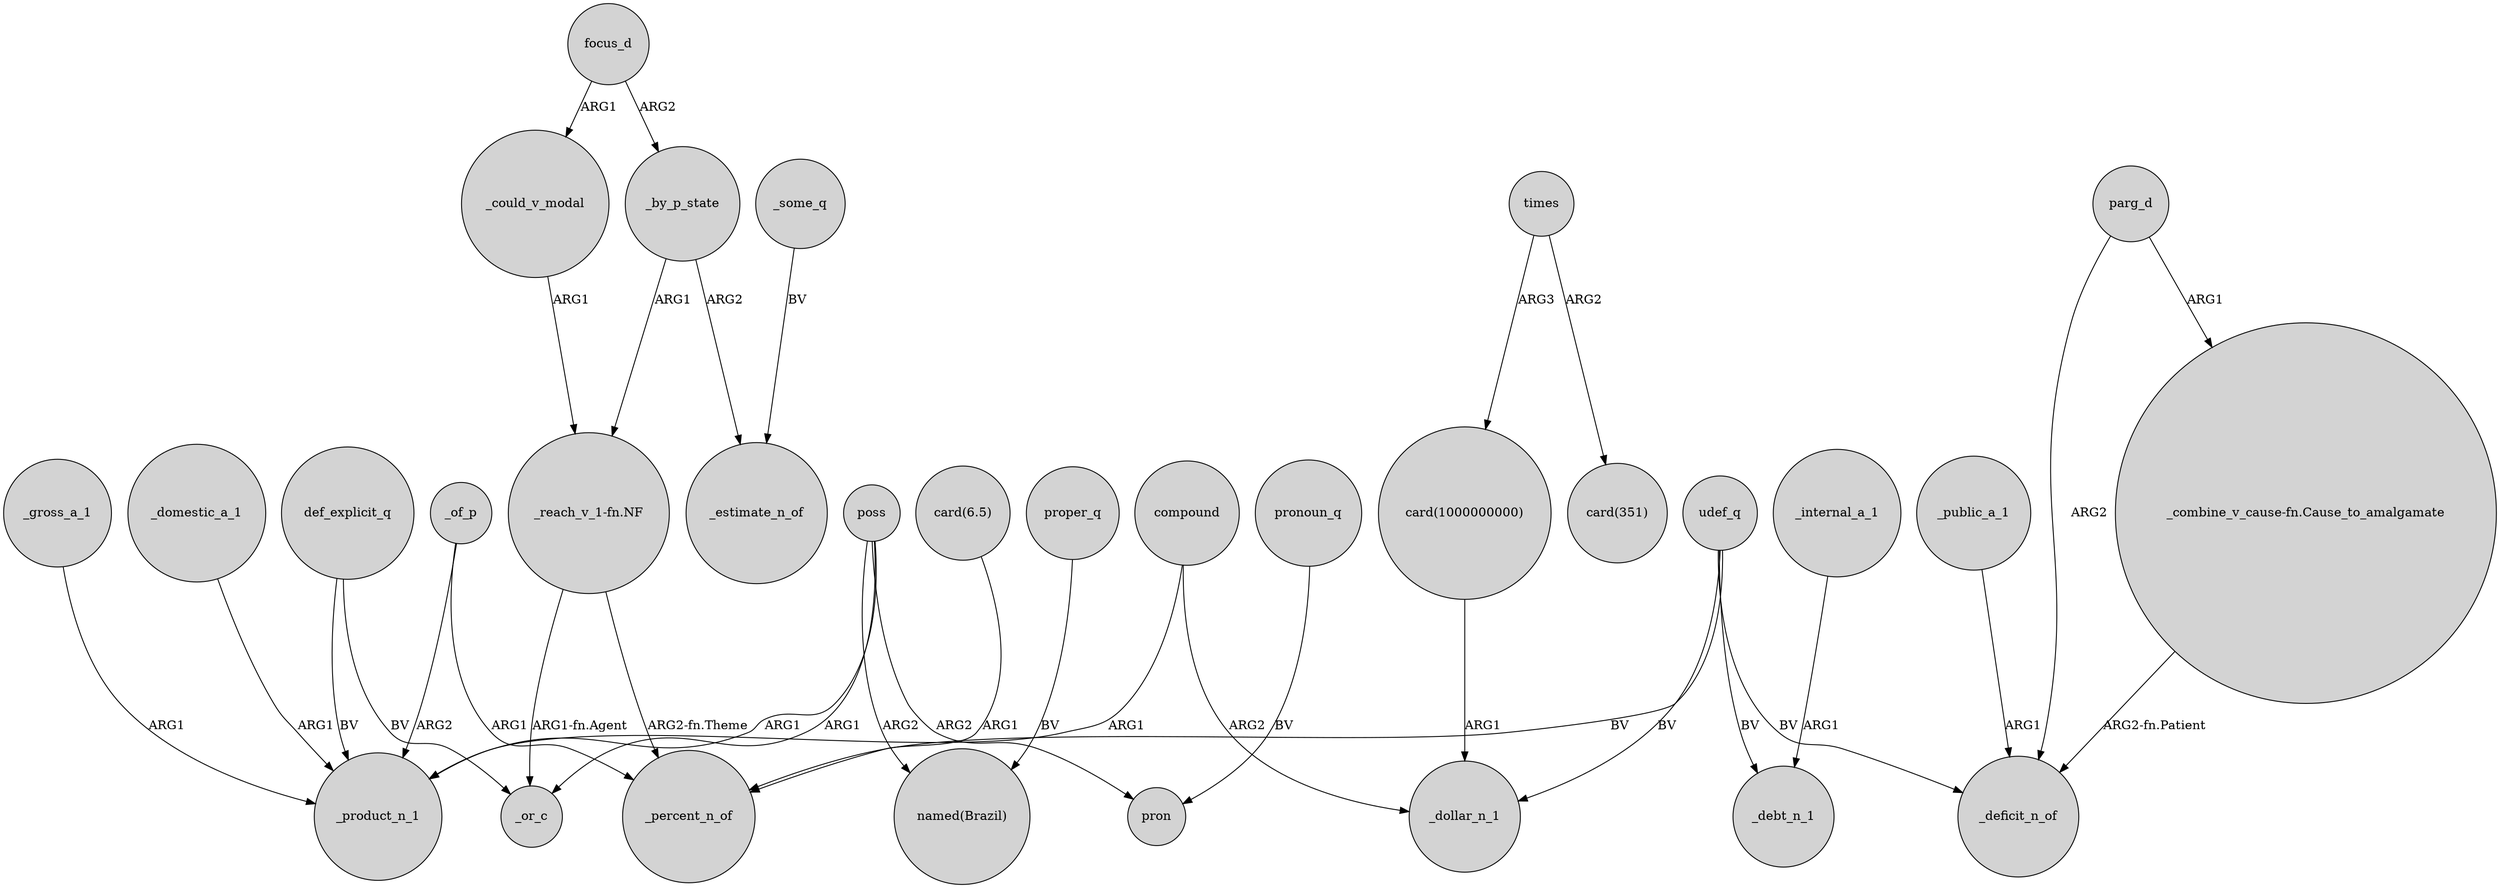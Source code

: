 digraph {
	node [shape=circle style=filled]
	focus_d -> _by_p_state [label=ARG2]
	_domestic_a_1 -> _product_n_1 [label=ARG1]
	def_explicit_q -> _product_n_1 [label=BV]
	compound -> _product_n_1 [label=ARG1]
	_internal_a_1 -> _debt_n_1 [label=ARG1]
	parg_d -> "_combine_v_cause-fn.Cause_to_amalgamate" [label=ARG1]
	_by_p_state -> "_reach_v_1-fn.NF" [label=ARG1]
	"_reach_v_1-fn.NF" -> _or_c [label="ARG1-fn.Agent"]
	poss -> _product_n_1 [label=ARG1]
	poss -> pron [label=ARG2]
	def_explicit_q -> _or_c [label=BV]
	udef_q -> _debt_n_1 [label=BV]
	times -> "card(351)" [label=ARG2]
	_gross_a_1 -> _product_n_1 [label=ARG1]
	"_reach_v_1-fn.NF" -> _percent_n_of [label="ARG2-fn.Theme"]
	poss -> "named(Brazil)" [label=ARG2]
	_could_v_modal -> "_reach_v_1-fn.NF" [label=ARG1]
	focus_d -> _could_v_modal [label=ARG1]
	udef_q -> _deficit_n_of [label=BV]
	times -> "card(1000000000)" [label=ARG3]
	_of_p -> _percent_n_of [label=ARG1]
	pronoun_q -> pron [label=BV]
	_public_a_1 -> _deficit_n_of [label=ARG1]
	"card(6.5)" -> _percent_n_of [label=ARG1]
	_of_p -> _product_n_1 [label=ARG2]
	proper_q -> "named(Brazil)" [label=BV]
	"_combine_v_cause-fn.Cause_to_amalgamate" -> _deficit_n_of [label="ARG2-fn.Patient"]
	_by_p_state -> _estimate_n_of [label=ARG2]
	udef_q -> _percent_n_of [label=BV]
	"card(1000000000)" -> _dollar_n_1 [label=ARG1]
	compound -> _dollar_n_1 [label=ARG2]
	_some_q -> _estimate_n_of [label=BV]
	parg_d -> _deficit_n_of [label=ARG2]
	udef_q -> _dollar_n_1 [label=BV]
	poss -> _or_c [label=ARG1]
}
